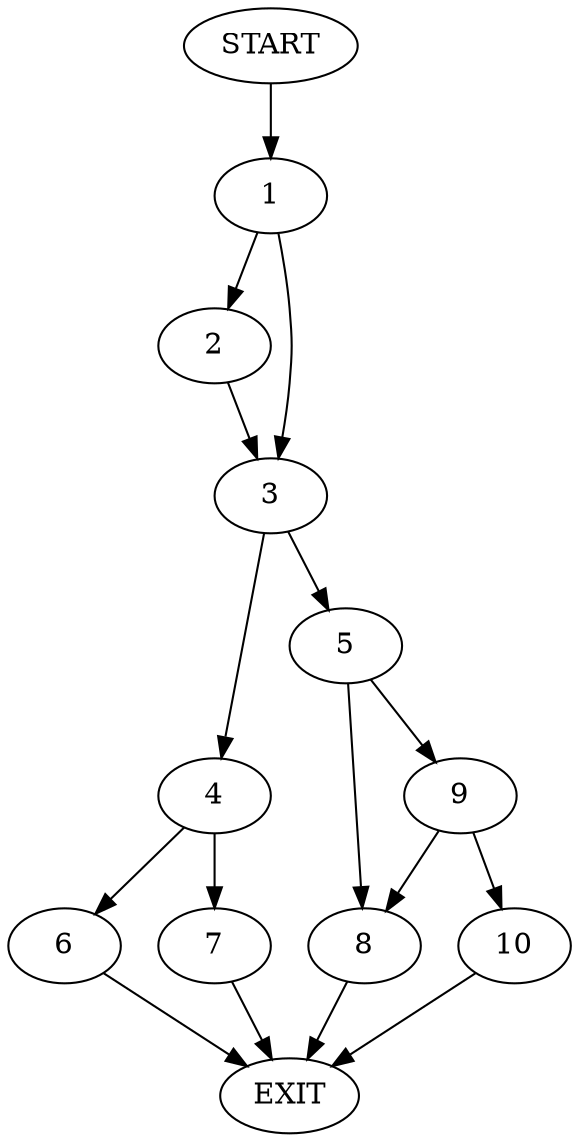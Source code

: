 digraph {
0 [label="START"]
11 [label="EXIT"]
0 -> 1
1 -> 2
1 -> 3
3 -> 4
3 -> 5
2 -> 3
4 -> 6
4 -> 7
5 -> 8
5 -> 9
8 -> 11
9 -> 10
9 -> 8
10 -> 11
7 -> 11
6 -> 11
}
